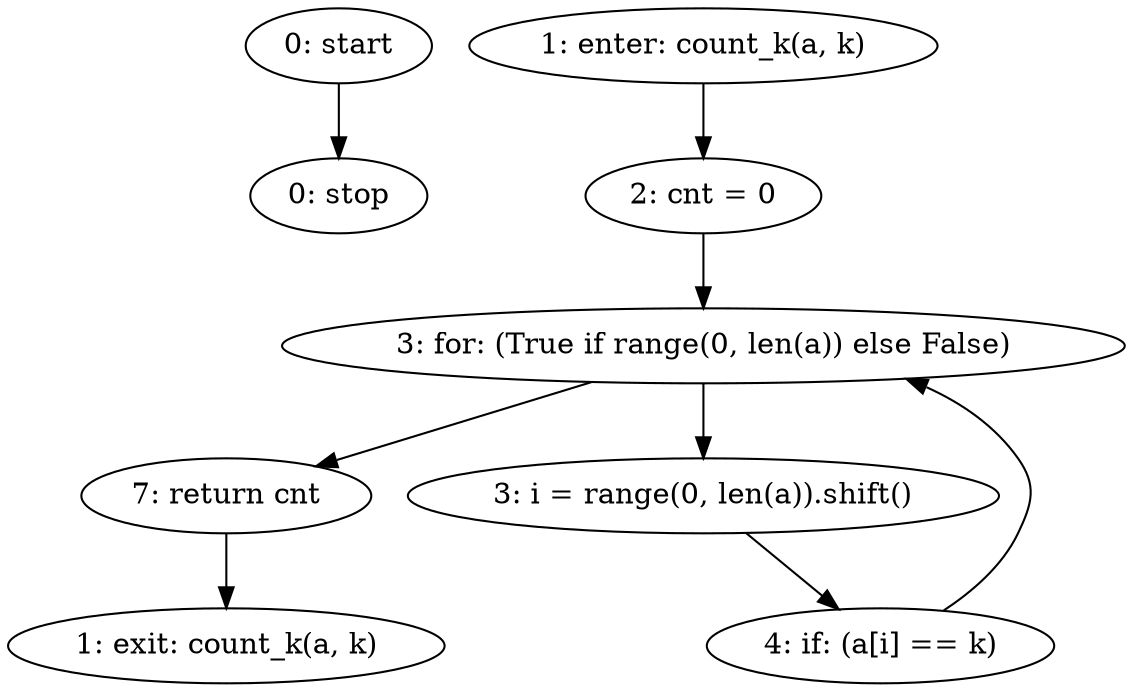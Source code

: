 strict digraph "" {
	node [label="\N"];
	0	[label="0: start"];
	8	[label="0: stop"];
	0 -> 8;
	1	[label="1: enter: count_k(a, k)"];
	3	[label="2: cnt = 0"];
	1 -> 3;
	4	[label="3: for: (True if range(0, len(a)) else False)"];
	3 -> 4;
	2	[label="1: exit: count_k(a, k)"];
	7	[label="7: return cnt"];
	7 -> 2;
	4 -> 7;
	5	[label="3: i = range(0, len(a)).shift()"];
	4 -> 5;
	6	[label="4: if: (a[i] == k)"];
	5 -> 6;
	6 -> 4;
}
